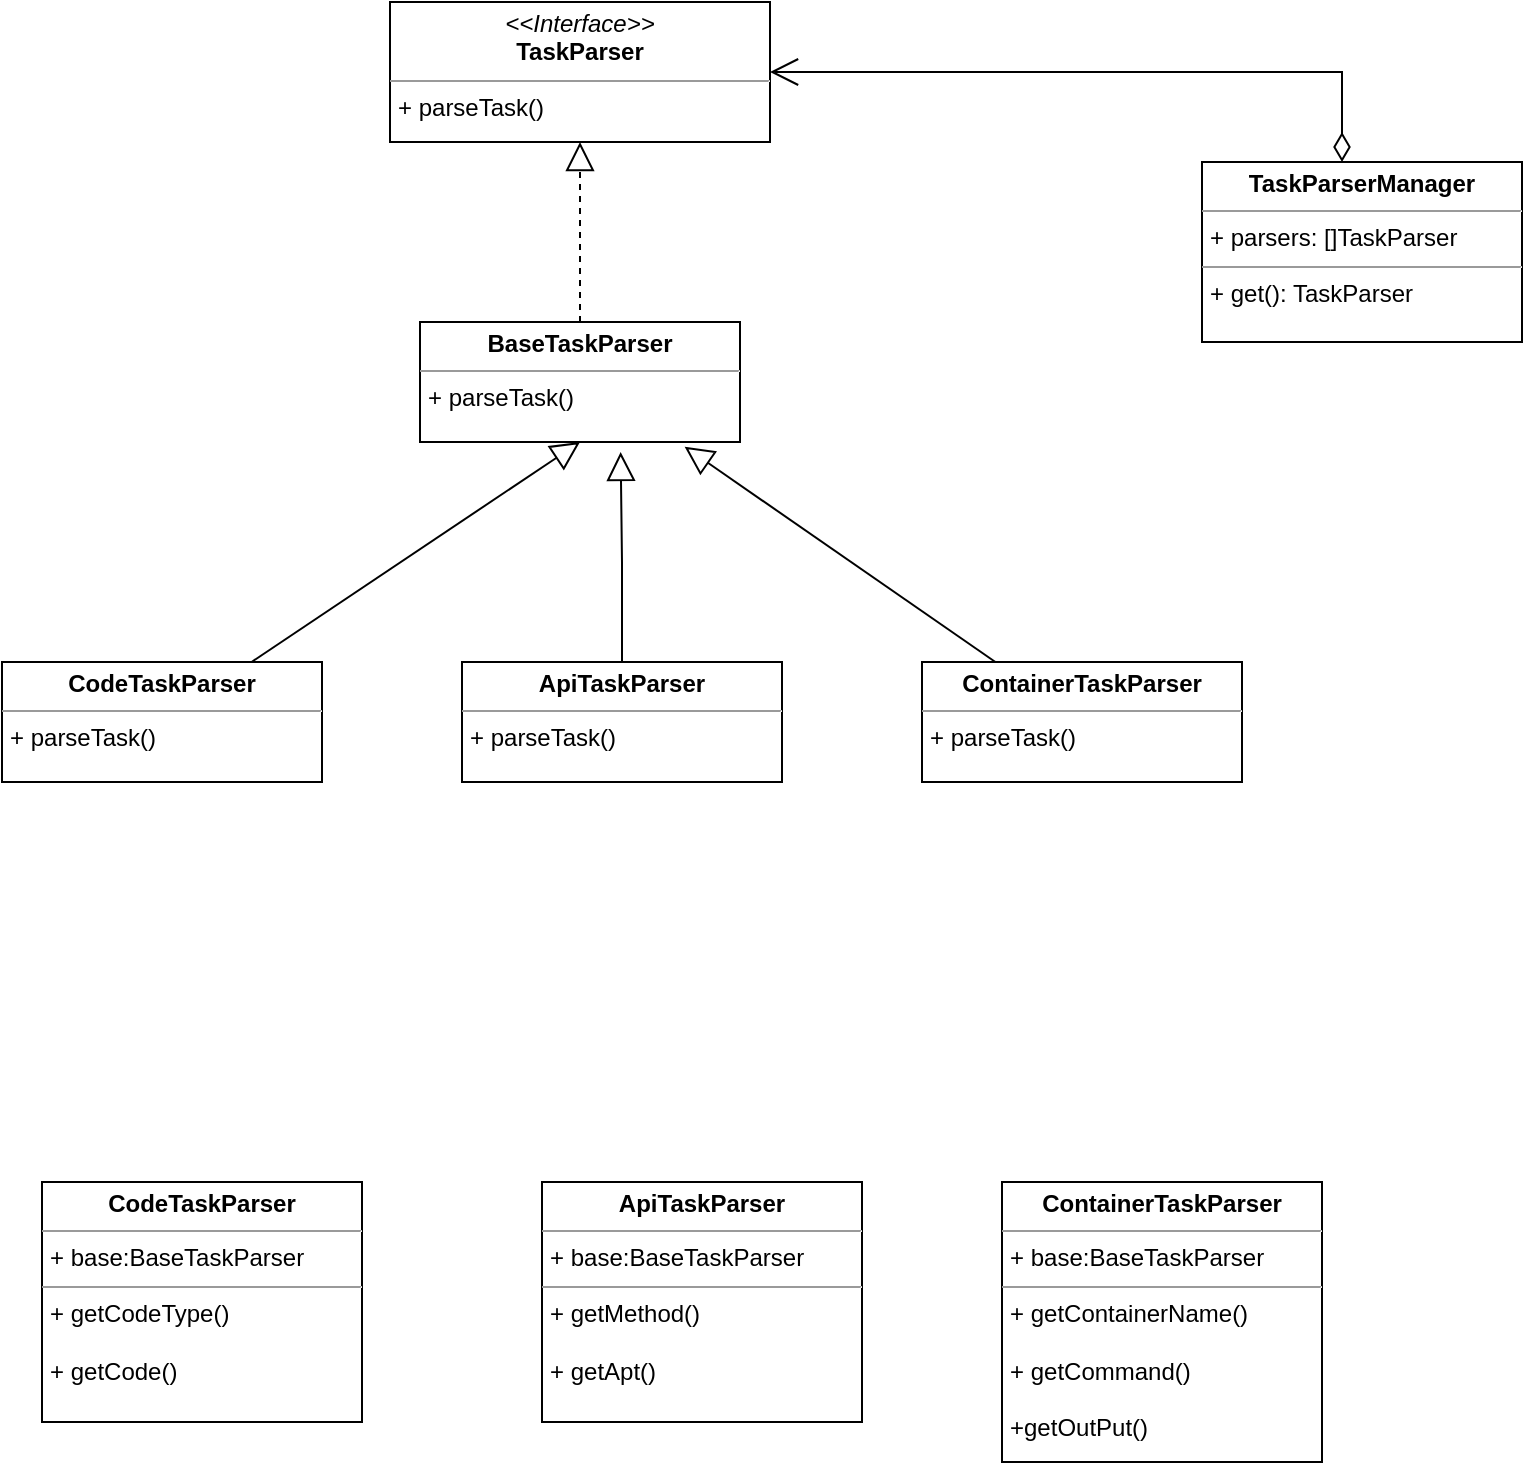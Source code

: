 <mxfile version="21.6.2" type="github">
  <diagram name="第 1 页" id="pL6o1hPsilaNsxKVQC7H">
    <mxGraphModel dx="1272" dy="607" grid="1" gridSize="10" guides="1" tooltips="1" connect="1" arrows="1" fold="1" page="1" pageScale="1" pageWidth="827" pageHeight="1169" math="0" shadow="0">
      <root>
        <mxCell id="0" />
        <mxCell id="1" parent="0" />
        <mxCell id="iDp6G9RWL84dcUS8WuOu-1" value="&lt;p style=&quot;margin:0px;margin-top:4px;text-align:center;&quot;&gt;&lt;i&gt;&amp;lt;&amp;lt;Interface&amp;gt;&amp;gt;&lt;/i&gt;&lt;br&gt;&lt;b&gt;TaskParser&lt;/b&gt;&lt;/p&gt;&lt;hr size=&quot;1&quot;&gt;&lt;p style=&quot;margin:0px;margin-left:4px;&quot;&gt;+ parseTask()&lt;br&gt;&lt;/p&gt;&lt;p style=&quot;margin:0px;margin-left:4px;&quot;&gt;&lt;br&gt;&lt;/p&gt;" style="verticalAlign=top;align=left;overflow=fill;fontSize=12;fontFamily=Helvetica;html=1;whiteSpace=wrap;" vertex="1" parent="1">
          <mxGeometry x="224" y="50" width="190" height="70" as="geometry" />
        </mxCell>
        <mxCell id="iDp6G9RWL84dcUS8WuOu-22" style="rounded=0;orthogonalLoop=1;jettySize=auto;html=1;entryX=1;entryY=0.5;entryDx=0;entryDy=0;edgeStyle=orthogonalEdgeStyle;endArrow=open;endFill=0;startArrow=diamondThin;startFill=0;endSize=12;startSize=12;" edge="1" parent="1" source="iDp6G9RWL84dcUS8WuOu-4" target="iDp6G9RWL84dcUS8WuOu-1">
          <mxGeometry relative="1" as="geometry">
            <mxPoint x="590" y="60" as="targetPoint" />
            <Array as="points">
              <mxPoint x="700" y="85" />
            </Array>
          </mxGeometry>
        </mxCell>
        <mxCell id="iDp6G9RWL84dcUS8WuOu-4" value="&lt;p style=&quot;margin:0px;margin-top:4px;text-align:center;&quot;&gt;&lt;b&gt;TaskParserManager&lt;/b&gt;&lt;/p&gt;&lt;hr size=&quot;1&quot;&gt;&lt;p style=&quot;margin:0px;margin-left:4px;&quot;&gt;+ parsers: []TaskParser&lt;/p&gt;&lt;hr size=&quot;1&quot;&gt;&lt;p style=&quot;margin:0px;margin-left:4px;&quot;&gt;+ get(): TaskParser&lt;/p&gt;" style="verticalAlign=top;align=left;overflow=fill;fontSize=12;fontFamily=Helvetica;html=1;whiteSpace=wrap;" vertex="1" parent="1">
          <mxGeometry x="630" y="130" width="160" height="90" as="geometry" />
        </mxCell>
        <mxCell id="iDp6G9RWL84dcUS8WuOu-17" style="edgeStyle=orthogonalEdgeStyle;rounded=0;orthogonalLoop=1;jettySize=auto;html=1;entryX=0.5;entryY=1;entryDx=0;entryDy=0;dashed=1;endArrow=block;endFill=0;endSize=12;" edge="1" parent="1" source="iDp6G9RWL84dcUS8WuOu-6" target="iDp6G9RWL84dcUS8WuOu-1">
          <mxGeometry relative="1" as="geometry" />
        </mxCell>
        <mxCell id="iDp6G9RWL84dcUS8WuOu-6" value="&lt;p style=&quot;margin:0px;margin-top:4px;text-align:center;&quot;&gt;&lt;b&gt;BaseTaskParser&lt;/b&gt;&lt;/p&gt;&lt;hr size=&quot;1&quot;&gt;&lt;p style=&quot;margin:0px;margin-left:4px;&quot;&gt;+ parseTask()&lt;/p&gt;" style="verticalAlign=top;align=left;overflow=fill;fontSize=12;fontFamily=Helvetica;html=1;whiteSpace=wrap;" vertex="1" parent="1">
          <mxGeometry x="239" y="210" width="160" height="60" as="geometry" />
        </mxCell>
        <mxCell id="iDp6G9RWL84dcUS8WuOu-7" value="&lt;p style=&quot;margin:0px;margin-top:4px;text-align:center;&quot;&gt;&lt;b&gt;CodeTaskParser&lt;/b&gt;&lt;/p&gt;&lt;hr size=&quot;1&quot;&gt;&lt;p style=&quot;margin:0px;margin-left:4px;&quot;&gt;+ base:BaseTaskParser&lt;/p&gt;&lt;hr size=&quot;1&quot;&gt;&lt;p style=&quot;margin:0px;margin-left:4px;&quot;&gt;+ getCodeType()&lt;/p&gt;&lt;p style=&quot;margin:0px;margin-left:4px;&quot;&gt;&lt;br&gt;&lt;/p&gt;&lt;p style=&quot;margin:0px;margin-left:4px;&quot;&gt;+ getCode()&lt;/p&gt;" style="verticalAlign=top;align=left;overflow=fill;fontSize=12;fontFamily=Helvetica;html=1;whiteSpace=wrap;" vertex="1" parent="1">
          <mxGeometry x="50" y="640" width="160" height="120" as="geometry" />
        </mxCell>
        <mxCell id="iDp6G9RWL84dcUS8WuOu-8" value="&lt;p style=&quot;margin:0px;margin-top:4px;text-align:center;&quot;&gt;&lt;b&gt;ApiTaskParser&lt;/b&gt;&lt;/p&gt;&lt;hr size=&quot;1&quot;&gt;&lt;p style=&quot;margin:0px;margin-left:4px;&quot;&gt;+ base:BaseTaskParser&lt;/p&gt;&lt;hr size=&quot;1&quot;&gt;&lt;p style=&quot;margin:0px;margin-left:4px;&quot;&gt;+ getMethod()&lt;/p&gt;&lt;p style=&quot;margin:0px;margin-left:4px;&quot;&gt;&lt;br&gt;&lt;/p&gt;&lt;p style=&quot;margin:0px;margin-left:4px;&quot;&gt;+ getApt()&lt;/p&gt;" style="verticalAlign=top;align=left;overflow=fill;fontSize=12;fontFamily=Helvetica;html=1;whiteSpace=wrap;" vertex="1" parent="1">
          <mxGeometry x="300" y="640" width="160" height="120" as="geometry" />
        </mxCell>
        <mxCell id="iDp6G9RWL84dcUS8WuOu-9" value="&lt;p style=&quot;margin:0px;margin-top:4px;text-align:center;&quot;&gt;&lt;b&gt;ContainerTaskParser&lt;/b&gt;&lt;/p&gt;&lt;hr size=&quot;1&quot;&gt;&lt;p style=&quot;margin:0px;margin-left:4px;&quot;&gt;+ base:BaseTaskParser&lt;/p&gt;&lt;hr size=&quot;1&quot;&gt;&lt;p style=&quot;margin:0px;margin-left:4px;&quot;&gt;+ getContainerName()&lt;/p&gt;&lt;p style=&quot;margin:0px;margin-left:4px;&quot;&gt;&lt;br&gt;&lt;/p&gt;&lt;p style=&quot;margin:0px;margin-left:4px;&quot;&gt;+ getCommand()&lt;/p&gt;&lt;p style=&quot;margin:0px;margin-left:4px;&quot;&gt;&lt;br&gt;&lt;/p&gt;&lt;p style=&quot;margin:0px;margin-left:4px;&quot;&gt;+getOutPut()&lt;/p&gt;&lt;p style=&quot;margin:0px;margin-left:4px;&quot;&gt;&lt;br&gt;&lt;/p&gt;" style="verticalAlign=top;align=left;overflow=fill;fontSize=12;fontFamily=Helvetica;html=1;whiteSpace=wrap;" vertex="1" parent="1">
          <mxGeometry x="530" y="640" width="160" height="140" as="geometry" />
        </mxCell>
        <mxCell id="iDp6G9RWL84dcUS8WuOu-18" style="rounded=0;orthogonalLoop=1;jettySize=auto;html=1;entryX=0.5;entryY=1;entryDx=0;entryDy=0;endArrow=block;endFill=0;endSize=12;" edge="1" parent="1" source="iDp6G9RWL84dcUS8WuOu-10" target="iDp6G9RWL84dcUS8WuOu-6">
          <mxGeometry relative="1" as="geometry" />
        </mxCell>
        <mxCell id="iDp6G9RWL84dcUS8WuOu-10" value="&lt;p style=&quot;margin:0px;margin-top:4px;text-align:center;&quot;&gt;&lt;b&gt;CodeTaskParser&lt;/b&gt;&lt;/p&gt;&lt;hr size=&quot;1&quot;&gt;&lt;p style=&quot;margin:0px;margin-left:4px;&quot;&gt;+ parseTask()&lt;/p&gt;" style="verticalAlign=top;align=left;overflow=fill;fontSize=12;fontFamily=Helvetica;html=1;whiteSpace=wrap;" vertex="1" parent="1">
          <mxGeometry x="30" y="380" width="160" height="60" as="geometry" />
        </mxCell>
        <mxCell id="iDp6G9RWL84dcUS8WuOu-19" style="edgeStyle=orthogonalEdgeStyle;rounded=0;orthogonalLoop=1;jettySize=auto;html=1;entryX=0.627;entryY=1.083;entryDx=0;entryDy=0;entryPerimeter=0;endArrow=block;endFill=0;endSize=12;" edge="1" parent="1" source="iDp6G9RWL84dcUS8WuOu-15" target="iDp6G9RWL84dcUS8WuOu-6">
          <mxGeometry relative="1" as="geometry" />
        </mxCell>
        <mxCell id="iDp6G9RWL84dcUS8WuOu-15" value="&lt;p style=&quot;margin:0px;margin-top:4px;text-align:center;&quot;&gt;&lt;b&gt;ApiTaskParser&lt;/b&gt;&lt;/p&gt;&lt;hr size=&quot;1&quot;&gt;&lt;p style=&quot;margin:0px;margin-left:4px;&quot;&gt;+ parseTask()&lt;/p&gt;" style="verticalAlign=top;align=left;overflow=fill;fontSize=12;fontFamily=Helvetica;html=1;whiteSpace=wrap;" vertex="1" parent="1">
          <mxGeometry x="260" y="380" width="160" height="60" as="geometry" />
        </mxCell>
        <mxCell id="iDp6G9RWL84dcUS8WuOu-20" style="rounded=0;orthogonalLoop=1;jettySize=auto;html=1;entryX=0.827;entryY=1.039;entryDx=0;entryDy=0;entryPerimeter=0;endArrow=block;endFill=0;endSize=12;" edge="1" parent="1" source="iDp6G9RWL84dcUS8WuOu-16" target="iDp6G9RWL84dcUS8WuOu-6">
          <mxGeometry relative="1" as="geometry" />
        </mxCell>
        <mxCell id="iDp6G9RWL84dcUS8WuOu-16" value="&lt;p style=&quot;margin:0px;margin-top:4px;text-align:center;&quot;&gt;&lt;b&gt;ContainerTaskParser&lt;/b&gt;&lt;/p&gt;&lt;hr size=&quot;1&quot;&gt;&lt;p style=&quot;margin:0px;margin-left:4px;&quot;&gt;+ parseTask()&lt;/p&gt;" style="verticalAlign=top;align=left;overflow=fill;fontSize=12;fontFamily=Helvetica;html=1;whiteSpace=wrap;" vertex="1" parent="1">
          <mxGeometry x="490" y="380" width="160" height="60" as="geometry" />
        </mxCell>
      </root>
    </mxGraphModel>
  </diagram>
</mxfile>
